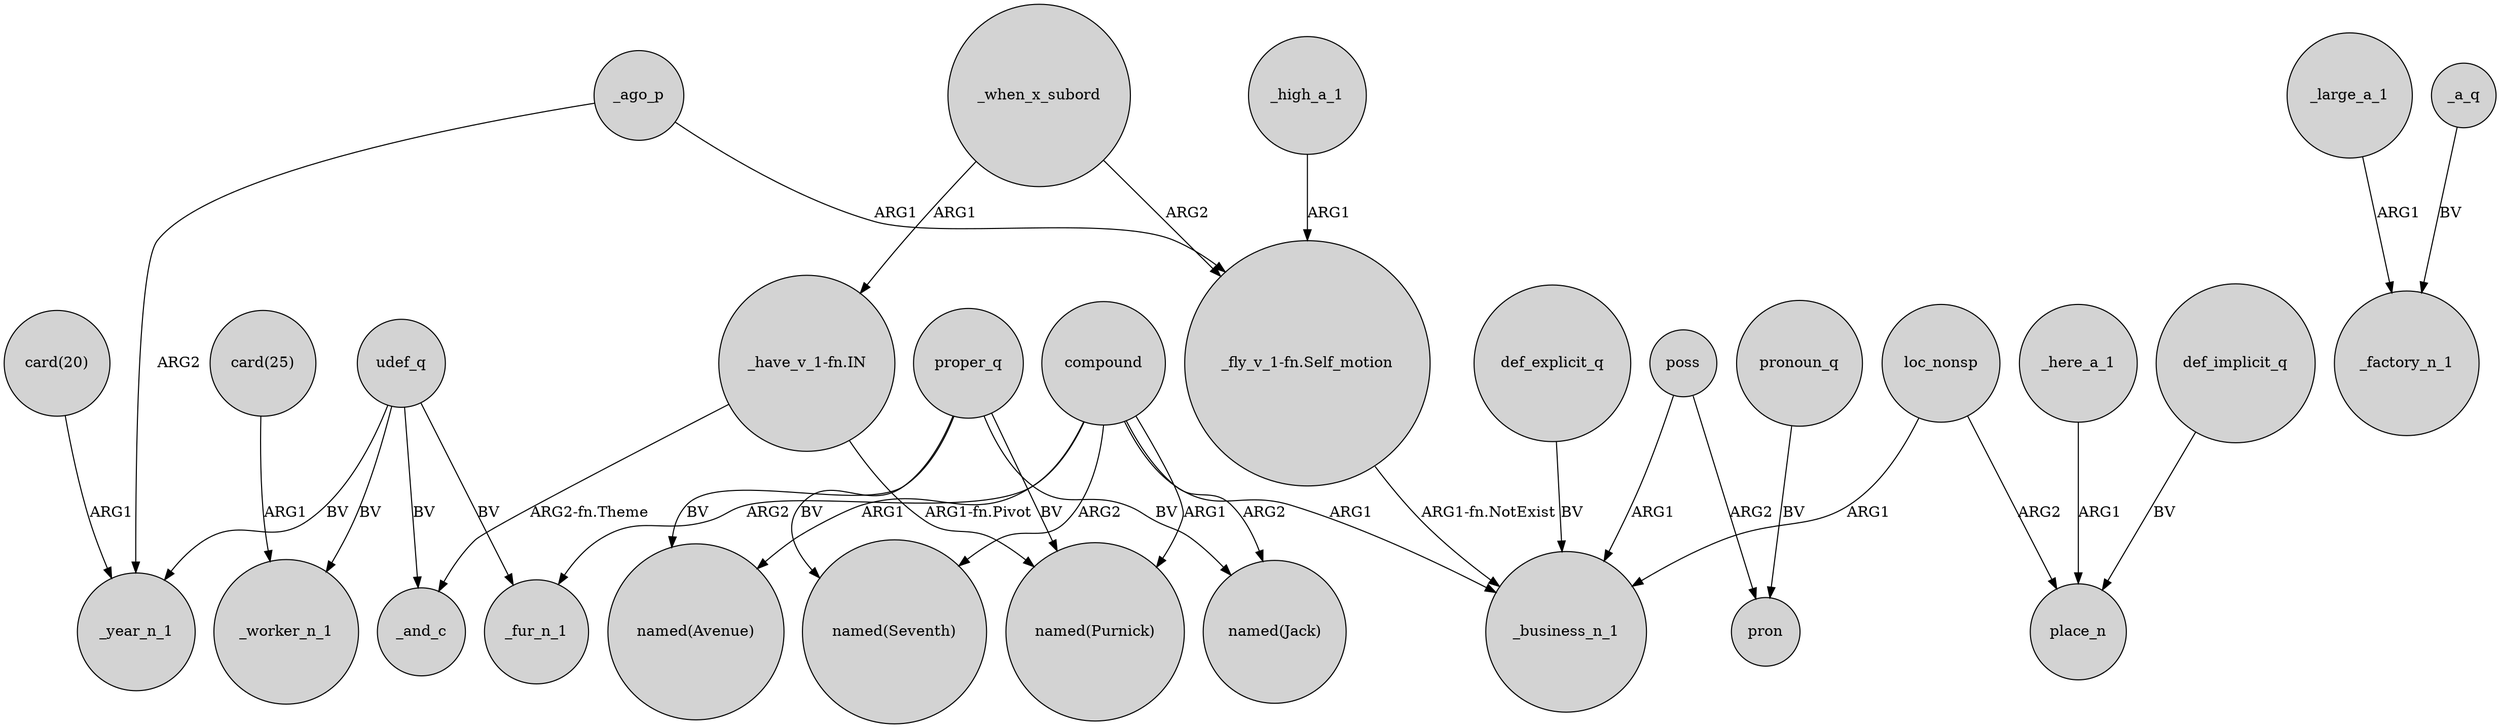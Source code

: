 digraph {
	node [shape=circle style=filled]
	loc_nonsp -> _business_n_1 [label=ARG1]
	proper_q -> "named(Purnick)" [label=BV]
	_here_a_1 -> place_n [label=ARG1]
	_ago_p -> "_fly_v_1-fn.Self_motion" [label=ARG1]
	poss -> pron [label=ARG2]
	"card(25)" -> _worker_n_1 [label=ARG1]
	_when_x_subord -> "_fly_v_1-fn.Self_motion" [label=ARG2]
	udef_q -> _worker_n_1 [label=BV]
	poss -> _business_n_1 [label=ARG1]
	"_have_v_1-fn.IN" -> _and_c [label="ARG2-fn.Theme"]
	compound -> "named(Seventh)" [label=ARG2]
	def_implicit_q -> place_n [label=BV]
	compound -> "named(Avenue)" [label=ARG1]
	"_fly_v_1-fn.Self_motion" -> _business_n_1 [label="ARG1-fn.NotExist"]
	"_have_v_1-fn.IN" -> "named(Purnick)" [label="ARG1-fn.Pivot"]
	compound -> "named(Jack)" [label=ARG2]
	pronoun_q -> pron [label=BV]
	_ago_p -> _year_n_1 [label=ARG2]
	_large_a_1 -> _factory_n_1 [label=ARG1]
	compound -> _fur_n_1 [label=ARG2]
	_when_x_subord -> "_have_v_1-fn.IN" [label=ARG1]
	compound -> _business_n_1 [label=ARG1]
	compound -> "named(Purnick)" [label=ARG1]
	udef_q -> _fur_n_1 [label=BV]
	proper_q -> "named(Jack)" [label=BV]
	"card(20)" -> _year_n_1 [label=ARG1]
	proper_q -> "named(Seventh)" [label=BV]
	proper_q -> "named(Avenue)" [label=BV]
	loc_nonsp -> place_n [label=ARG2]
	udef_q -> _year_n_1 [label=BV]
	_high_a_1 -> "_fly_v_1-fn.Self_motion" [label=ARG1]
	_a_q -> _factory_n_1 [label=BV]
	udef_q -> _and_c [label=BV]
	def_explicit_q -> _business_n_1 [label=BV]
}
